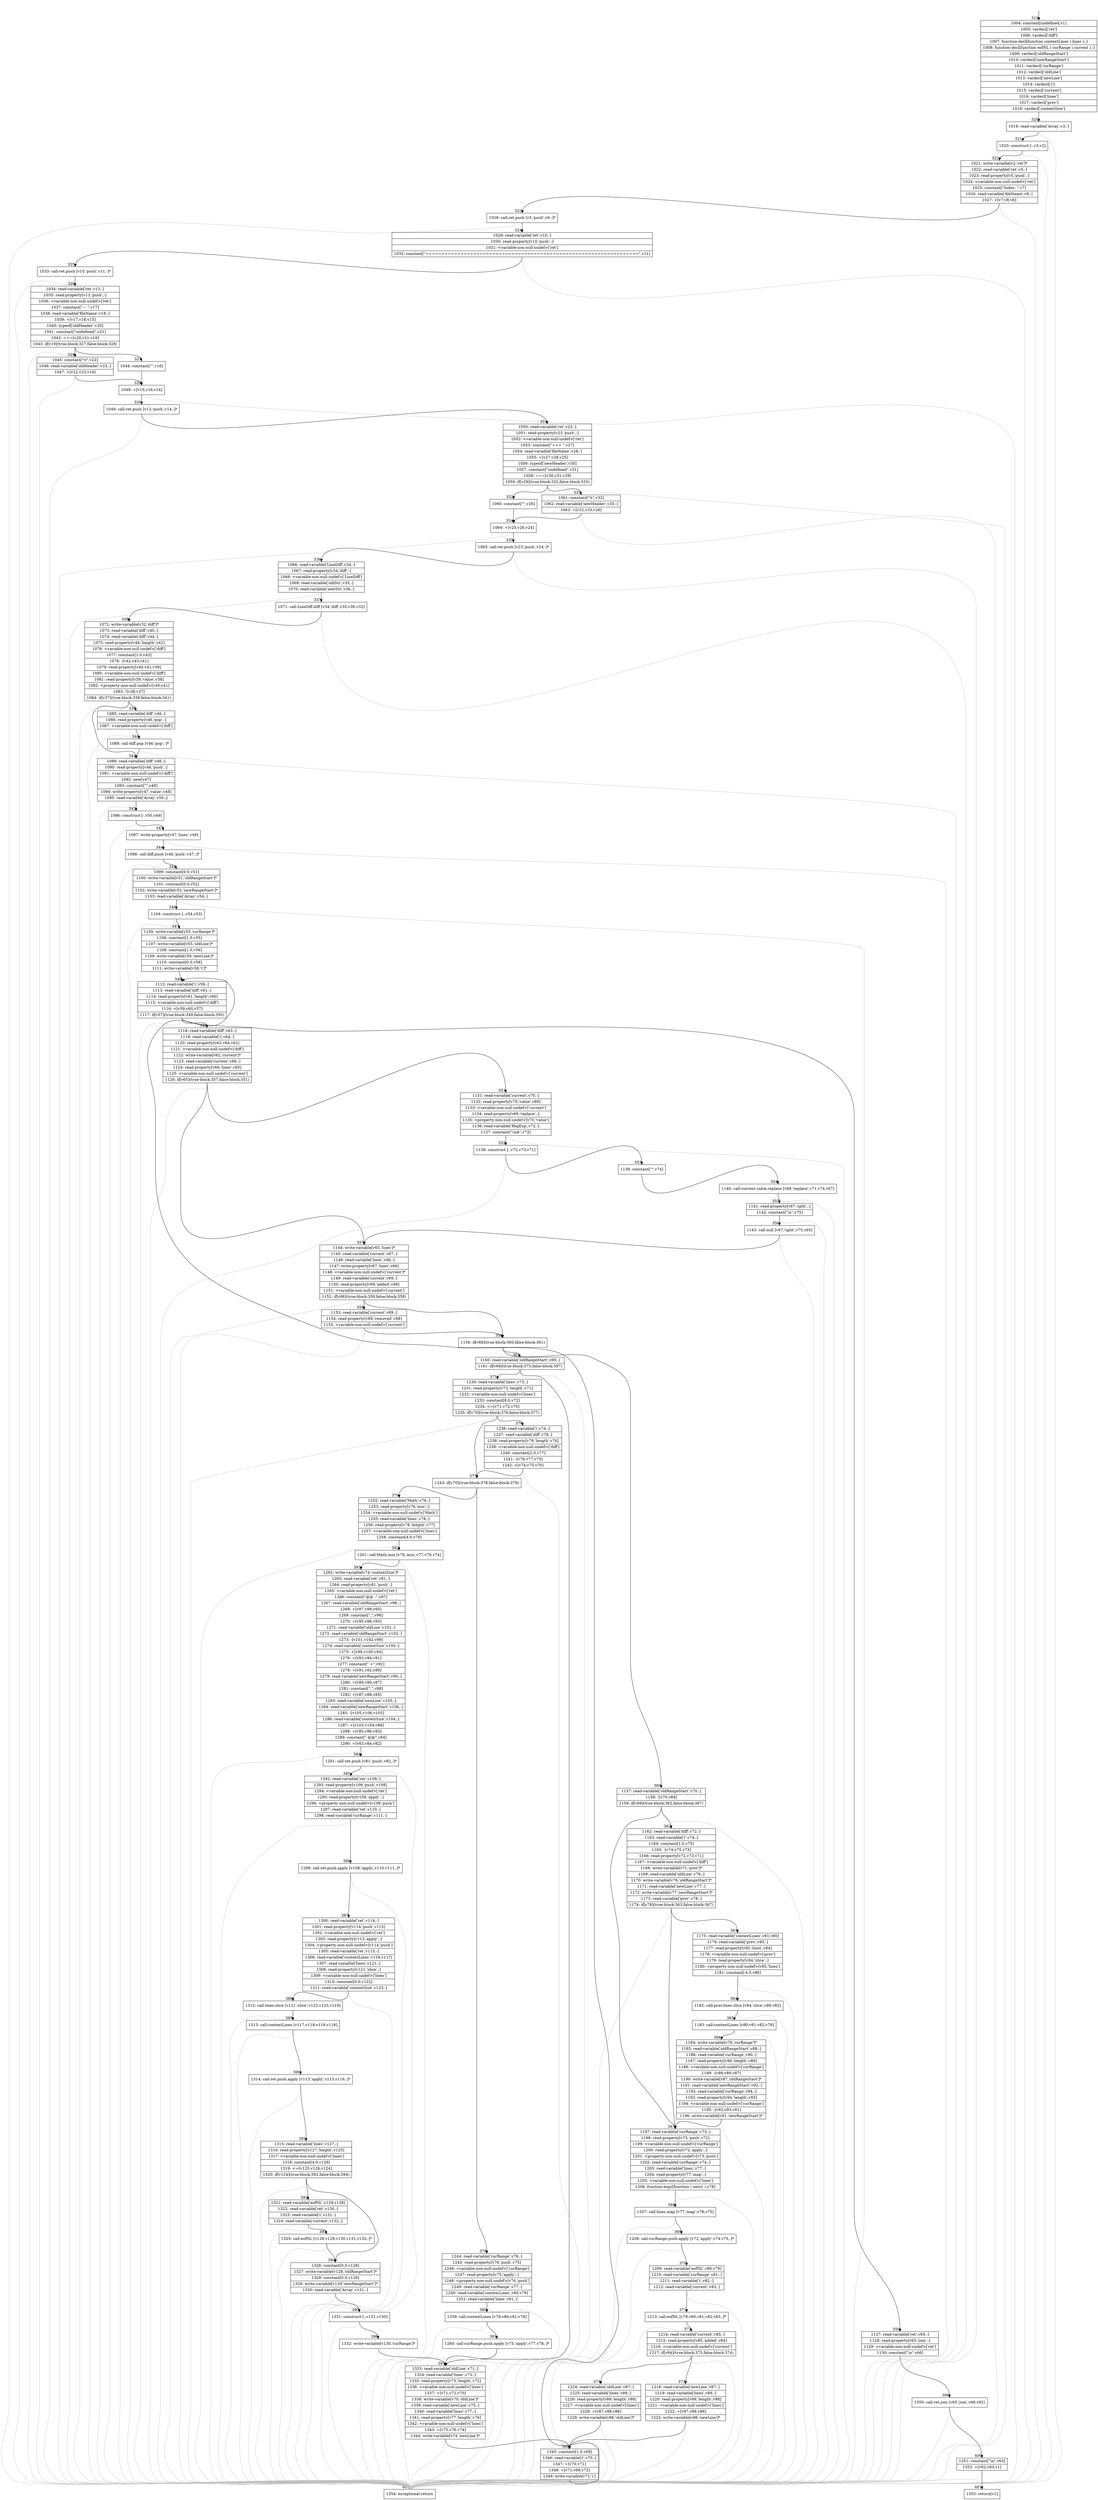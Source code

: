 digraph {
rankdir="TD"
BB_entry30[shape=none,label=""];
BB_entry30 -> BB319 [tailport=s, headport=n, headlabel="    319"]
BB319 [shape=record label="{1004: constant[undefined,v1]|1005: vardecl['ret']|1006: vardecl['diff']|1007: function-decl[function contextLines ( lines ),-]|1008: function-decl[function eofNL ( curRange i current ),-]|1009: vardecl['oldRangeStart']|1010: vardecl['newRangeStart']|1011: vardecl['curRange']|1012: vardecl['oldLine']|1013: vardecl['newLine']|1014: vardecl['i']|1015: vardecl['current']|1016: vardecl['lines']|1017: vardecl['prev']|1018: vardecl['contextSize']}" ] 
BB319 -> BB320 [tailport=s, headport=n, headlabel="      320"]
BB320 [shape=record label="{1019: read-variable['Array',v3,-]}" ] 
BB320 -> BB321 [tailport=s, headport=n, headlabel="      321"]
BB320 -> BB402 [tailport=s, headport=n, color=gray, headlabel="      402"]
BB321 [shape=record label="{1020: construct [-,v3,v2]}" ] 
BB321 -> BB322 [tailport=s, headport=n, headlabel="      322"]
BB321 -> BB402 [tailport=s, headport=n, color=gray]
BB322 [shape=record label="{1021: write-variable[v2,'ret']*|1022: read-variable['ret',v5,-]|1023: read-property[v5,'push',-]|1024: \<variable-non-null-undef\>['ret']|1025: constant[\"Index: \",v7]|1026: read-variable['fileName',v8,-]|1027: +[v7,v8,v6]}" ] 
BB322 -> BB323 [tailport=s, headport=n, headlabel="      323"]
BB322 -> BB402 [tailport=s, headport=n, color=gray]
BB323 [shape=record label="{1028: call-ret.push [v5,'push',v6,-]*}" ] 
BB323 -> BB324 [tailport=s, headport=n, headlabel="      324"]
BB323 -> BB402 [tailport=s, headport=n, color=gray]
BB324 [shape=record label="{1029: read-variable['ret',v10,-]|1030: read-property[v10,'push',-]|1031: \<variable-non-null-undef\>['ret']|1032: constant[\"===================================================================\",v11]}" ] 
BB324 -> BB325 [tailport=s, headport=n, headlabel="      325"]
BB324 -> BB402 [tailport=s, headport=n, color=gray]
BB325 [shape=record label="{1033: call-ret.push [v10,'push',v11,-]*}" ] 
BB325 -> BB326 [tailport=s, headport=n, headlabel="      326"]
BB325 -> BB402 [tailport=s, headport=n, color=gray]
BB326 [shape=record label="{1034: read-variable['ret',v13,-]|1035: read-property[v13,'push',-]|1036: \<variable-non-null-undef\>['ret']|1037: constant[\"--- \",v17]|1038: read-variable['fileName',v18,-]|1039: +[v17,v18,v15]|1040: typeof['oldHeader',v20]|1041: constant[\"undefined\",v21]|1042: ===[v20,v21,v19]|1043: if[v19](true-block:327,false-block:328)}" ] 
BB326 -> BB327 [tailport=s, headport=n, headlabel="      327"]
BB326 -> BB328 [tailport=s, headport=n, headlabel="      328"]
BB326 -> BB402 [tailport=s, headport=n, color=gray]
BB327 [shape=record label="{1044: constant[\"\",v16]}" ] 
BB327 -> BB329 [tailport=s, headport=n, headlabel="      329"]
BB328 [shape=record label="{1045: constant[\"\\t\",v22]|1046: read-variable['oldHeader',v23,-]|1047: +[v22,v23,v16]}" ] 
BB328 -> BB329 [tailport=s, headport=n]
BB328 -> BB402 [tailport=s, headport=n, color=gray]
BB329 [shape=record label="{1048: +[v15,v16,v14]}" ] 
BB329 -> BB330 [tailport=s, headport=n, headlabel="      330"]
BB329 -> BB402 [tailport=s, headport=n, color=gray]
BB330 [shape=record label="{1049: call-ret.push [v13,'push',v14,-]*}" ] 
BB330 -> BB331 [tailport=s, headport=n, headlabel="      331"]
BB330 -> BB402 [tailport=s, headport=n, color=gray]
BB331 [shape=record label="{1050: read-variable['ret',v23,-]|1051: read-property[v23,'push',-]|1052: \<variable-non-null-undef\>['ret']|1053: constant[\"+++ \",v27]|1054: read-variable['fileName',v28,-]|1055: +[v27,v28,v25]|1056: typeof['newHeader',v30]|1057: constant[\"undefined\",v31]|1058: ===[v30,v31,v29]|1059: if[v29](true-block:332,false-block:333)}" ] 
BB331 -> BB332 [tailport=s, headport=n, headlabel="      332"]
BB331 -> BB333 [tailport=s, headport=n, headlabel="      333"]
BB331 -> BB402 [tailport=s, headport=n, color=gray]
BB332 [shape=record label="{1060: constant[\"\",v26]}" ] 
BB332 -> BB334 [tailport=s, headport=n, headlabel="      334"]
BB333 [shape=record label="{1061: constant[\"\\t\",v32]|1062: read-variable['newHeader',v33,-]|1063: +[v32,v33,v26]}" ] 
BB333 -> BB334 [tailport=s, headport=n]
BB333 -> BB402 [tailport=s, headport=n, color=gray]
BB334 [shape=record label="{1064: +[v25,v26,v24]}" ] 
BB334 -> BB335 [tailport=s, headport=n, headlabel="      335"]
BB334 -> BB402 [tailport=s, headport=n, color=gray]
BB335 [shape=record label="{1065: call-ret.push [v23,'push',v24,-]*}" ] 
BB335 -> BB336 [tailport=s, headport=n, headlabel="      336"]
BB335 -> BB402 [tailport=s, headport=n, color=gray]
BB336 [shape=record label="{1066: read-variable['LineDiff',v34,-]|1067: read-property[v34,'diff',-]|1068: \<variable-non-null-undef\>['LineDiff']|1069: read-variable['oldStr',v35,-]|1070: read-variable['newStr',v36,-]}" ] 
BB336 -> BB337 [tailport=s, headport=n, headlabel="      337"]
BB336 -> BB402 [tailport=s, headport=n, color=gray]
BB337 [shape=record label="{1071: call-LineDiff.diff [v34,'diff',v35,v36,v32]}" ] 
BB337 -> BB338 [tailport=s, headport=n, headlabel="      338"]
BB337 -> BB402 [tailport=s, headport=n, color=gray]
BB338 [shape=record label="{1072: write-variable[v32,'diff']*|1073: read-variable['diff',v40,-]|1074: read-variable['diff',v44,-]|1075: read-property[v44,'length',v42]|1076: \<variable-non-null-undef\>['diff']|1077: constant[1.0,v43]|1078: -[v42,v43,v41]|1079: read-property[v40,v41,v39]|1080: \<variable-non-null-undef\>['diff']|1081: read-property[v39,'value',v38]|1082: \<property-non-null-undef\>[v40,v41]|1083: ![v38,v37]|1084: if[v37](true-block:339,false-block:341)}" ] 
BB338 -> BB339 [tailport=s, headport=n, headlabel="      339"]
BB338 -> BB341 [tailport=s, headport=n, headlabel="      341"]
BB338 -> BB402 [tailport=s, headport=n, color=gray]
BB339 [shape=record label="{1085: read-variable['diff',v46,-]|1086: read-property[v46,'pop',-]|1087: \<variable-non-null-undef\>['diff']}" ] 
BB339 -> BB340 [tailport=s, headport=n, headlabel="      340"]
BB339 -> BB402 [tailport=s, headport=n, color=gray]
BB340 [shape=record label="{1088: call-diff.pop [v46,'pop',-]*}" ] 
BB340 -> BB341 [tailport=s, headport=n]
BB340 -> BB402 [tailport=s, headport=n, color=gray]
BB341 [shape=record label="{1089: read-variable['diff',v46,-]|1090: read-property[v46,'push',-]|1091: \<variable-non-null-undef\>['diff']|1092: new[v47]|1093: constant[\"\",v48]|1094: write-property[v47,'value',v48]|1095: read-variable['Array',v50,-]}" ] 
BB341 -> BB342 [tailport=s, headport=n, headlabel="      342"]
BB341 -> BB402 [tailport=s, headport=n, color=gray]
BB342 [shape=record label="{1096: construct [-,v50,v49]}" ] 
BB342 -> BB343 [tailport=s, headport=n, headlabel="      343"]
BB342 -> BB402 [tailport=s, headport=n, color=gray]
BB343 [shape=record label="{1097: write-property[v47,'lines',v49]}" ] 
BB343 -> BB344 [tailport=s, headport=n, headlabel="      344"]
BB343 -> BB402 [tailport=s, headport=n, color=gray]
BB344 [shape=record label="{1098: call-diff.push [v46,'push',v47,-]*}" ] 
BB344 -> BB345 [tailport=s, headport=n, headlabel="      345"]
BB344 -> BB402 [tailport=s, headport=n, color=gray]
BB345 [shape=record label="{1099: constant[0.0,v51]|1100: write-variable[v51,'oldRangeStart']*|1101: constant[0.0,v52]|1102: write-variable[v52,'newRangeStart']*|1103: read-variable['Array',v54,-]}" ] 
BB345 -> BB346 [tailport=s, headport=n, headlabel="      346"]
BB345 -> BB402 [tailport=s, headport=n, color=gray]
BB346 [shape=record label="{1104: construct [-,v54,v53]}" ] 
BB346 -> BB347 [tailport=s, headport=n, headlabel="      347"]
BB346 -> BB402 [tailport=s, headport=n, color=gray]
BB347 [shape=record label="{1105: write-variable[v53,'curRange']*|1106: constant[1.0,v55]|1107: write-variable[v55,'oldLine']*|1108: constant[1.0,v56]|1109: write-variable[v56,'newLine']*|1110: constant[0.0,v58]|1111: write-variable[v58,'i']*}" ] 
BB347 -> BB348 [tailport=s, headport=n, headlabel="      348"]
BB348 [shape=record label="{1112: read-variable['i',v59,-]|1113: read-variable['diff',v61,-]|1114: read-property[v61,'length',v60]|1115: \<variable-non-null-undef\>['diff']|1116: \<[v59,v60,v57]|1117: if[v57](true-block:349,false-block:350)}" ] 
BB348 -> BB349 [tailport=s, headport=n, headlabel="      349"]
BB348 -> BB350 [tailport=s, headport=n, headlabel="      350"]
BB348 -> BB402 [tailport=s, headport=n, color=gray]
BB349 [shape=record label="{1118: read-variable['diff',v63,-]|1119: read-variable['i',v64,-]|1120: read-property[v63,v64,v62]|1121: \<variable-non-null-undef\>['diff']|1122: write-variable[v62,'current']*|1123: read-variable['current',v66,-]|1124: read-property[v66,'lines',v65]|1125: \<variable-non-null-undef\>['current']|1126: if[v65](true-block:357,false-block:351)}" ] 
BB349 -> BB357 [tailport=s, headport=n, headlabel="      357"]
BB349 -> BB351 [tailport=s, headport=n, headlabel="      351"]
BB349 -> BB402 [tailport=s, headport=n, color=gray]
BB350 [shape=record label="{1127: read-variable['ret',v65,-]|1128: read-property[v65,'join',-]|1129: \<variable-non-null-undef\>['ret']|1130: constant[\"\\n\",v66]}" ] 
BB350 -> BB399 [tailport=s, headport=n, headlabel="      399"]
BB350 -> BB402 [tailport=s, headport=n, color=gray]
BB351 [shape=record label="{1131: read-variable['current',v70,-]|1132: read-property[v70,'value',v69]|1133: \<variable-non-null-undef\>['current']|1134: read-property[v69,'replace',-]|1135: \<property-non-null-undef\>[v70,'value']|1136: read-variable['RegExp',v72,-]|1137: constant[\"\\\\n$\",v73]}" ] 
BB351 -> BB352 [tailport=s, headport=n, headlabel="      352"]
BB351 -> BB402 [tailport=s, headport=n, color=gray]
BB352 [shape=record label="{1138: construct [-,v72,v73,v71]}" ] 
BB352 -> BB353 [tailport=s, headport=n, headlabel="      353"]
BB352 -> BB402 [tailport=s, headport=n, color=gray]
BB353 [shape=record label="{1139: constant[\"\",v74]}" ] 
BB353 -> BB354 [tailport=s, headport=n, headlabel="      354"]
BB354 [shape=record label="{1140: call-current.value.replace [v69,'replace',v71,v74,v67]}" ] 
BB354 -> BB355 [tailport=s, headport=n, headlabel="      355"]
BB354 -> BB402 [tailport=s, headport=n, color=gray]
BB355 [shape=record label="{1141: read-property[v67,'split',-]|1142: constant[\"\\n\",v75]}" ] 
BB355 -> BB356 [tailport=s, headport=n, headlabel="      356"]
BB355 -> BB402 [tailport=s, headport=n, color=gray]
BB356 [shape=record label="{1143: call-null [v67,'split',v75,v65]}" ] 
BB356 -> BB357 [tailport=s, headport=n]
BB356 -> BB402 [tailport=s, headport=n, color=gray]
BB357 [shape=record label="{1144: write-variable[v65,'lines']*|1145: read-variable['current',v67,-]|1146: read-variable['lines',v66,-]|1147: write-property[v67,'lines',v66]|1148: \<variable-non-null-undef\>['current']*|1149: read-variable['current',v69,-]|1150: read-property[v69,'added',v68]|1151: \<variable-non-null-undef\>['current']|1152: if[v68](true-block:359,false-block:358)}" ] 
BB357 -> BB359 [tailport=s, headport=n, headlabel="      359"]
BB357 -> BB358 [tailport=s, headport=n, headlabel="      358"]
BB357 -> BB402 [tailport=s, headport=n, color=gray]
BB358 [shape=record label="{1153: read-variable['current',v69,-]|1154: read-property[v69,'removed',v68]|1155: \<variable-non-null-undef\>['current']}" ] 
BB358 -> BB359 [tailport=s, headport=n]
BB358 -> BB402 [tailport=s, headport=n, color=gray]
BB359 [shape=record label="{1156: if[v68](true-block:360,false-block:361)}" ] 
BB359 -> BB360 [tailport=s, headport=n, headlabel="      360"]
BB359 -> BB361 [tailport=s, headport=n, headlabel="      361"]
BB360 [shape=record label="{1157: read-variable['oldRangeStart',v70,-]|1158: ![v70,v69]|1159: if[v69](true-block:362,false-block:367)}" ] 
BB360 -> BB362 [tailport=s, headport=n, headlabel="      362"]
BB360 -> BB367 [tailport=s, headport=n, headlabel="      367"]
BB360 -> BB402 [tailport=s, headport=n, color=gray]
BB361 [shape=record label="{1160: read-variable['oldRangeStart',v69,-]|1161: if[v69](true-block:375,false-block:397)}" ] 
BB361 -> BB375 [tailport=s, headport=n, headlabel="      375"]
BB361 -> BB397 [tailport=s, headport=n, headlabel="      397"]
BB361 -> BB402 [tailport=s, headport=n, color=gray]
BB362 [shape=record label="{1162: read-variable['diff',v72,-]|1163: read-variable['i',v74,-]|1164: constant[1.0,v75]|1165: -[v74,v75,v73]|1166: read-property[v72,v73,v71]|1167: \<variable-non-null-undef\>['diff']|1168: write-variable[v71,'prev']*|1169: read-variable['oldLine',v76,-]|1170: write-variable[v76,'oldRangeStart']*|1171: read-variable['newLine',v77,-]|1172: write-variable[v77,'newRangeStart']*|1173: read-variable['prev',v78,-]|1174: if[v78](true-block:363,false-block:367)}" ] 
BB362 -> BB363 [tailport=s, headport=n, headlabel="      363"]
BB362 -> BB367 [tailport=s, headport=n]
BB362 -> BB402 [tailport=s, headport=n, color=gray]
BB363 [shape=record label="{1175: read-variable['contextLines',v81,v80]|1176: read-variable['prev',v85,-]|1177: read-property[v85,'lines',v84]|1178: \<variable-non-null-undef\>['prev']|1179: read-property[v84,'slice',-]|1180: \<property-non-null-undef\>[v85,'lines']|1181: constant[-4.0,v86]}" ] 
BB363 -> BB364 [tailport=s, headport=n, headlabel="      364"]
BB363 -> BB402 [tailport=s, headport=n, color=gray]
BB364 [shape=record label="{1182: call-prev.lines.slice [v84,'slice',v86,v82]}" ] 
BB364 -> BB365 [tailport=s, headport=n, headlabel="      365"]
BB364 -> BB402 [tailport=s, headport=n, color=gray]
BB365 [shape=record label="{1183: call-contextLines [v80,v81,v82,v79]}" ] 
BB365 -> BB366 [tailport=s, headport=n, headlabel="      366"]
BB365 -> BB402 [tailport=s, headport=n, color=gray]
BB366 [shape=record label="{1184: write-variable[v79,'curRange']*|1185: read-variable['oldRangeStart',v88,-]|1186: read-variable['curRange',v90,-]|1187: read-property[v90,'length',v89]|1188: \<variable-non-null-undef\>['curRange']|1189: -[v88,v89,v87]|1190: write-variable[v87,'oldRangeStart']*|1191: read-variable['newRangeStart',v92,-]|1192: read-variable['curRange',v94,-]|1193: read-property[v94,'length',v93]|1194: \<variable-non-null-undef\>['curRange']|1195: -[v92,v93,v91]|1196: write-variable[v91,'newRangeStart']*}" ] 
BB366 -> BB367 [tailport=s, headport=n]
BB366 -> BB402 [tailport=s, headport=n, color=gray]
BB367 [shape=record label="{1197: read-variable['curRange',v73,-]|1198: read-property[v73,'push',v72]|1199: \<variable-non-null-undef\>['curRange']|1200: read-property[v72,'apply',-]|1201: \<property-non-null-undef\>[v73,'push']|1202: read-variable['curRange',v74,-]|1203: read-variable['lines',v77,-]|1204: read-property[v77,'map',-]|1205: \<variable-non-null-undef\>['lines']|1206: function-expr[function ( entry ),v78]}" ] 
BB367 -> BB368 [tailport=s, headport=n, headlabel="      368"]
BB367 -> BB402 [tailport=s, headport=n, color=gray]
BB368 [shape=record label="{1207: call-lines.map [v77,'map',v78,v75]}" ] 
BB368 -> BB369 [tailport=s, headport=n, headlabel="      369"]
BB368 -> BB402 [tailport=s, headport=n, color=gray]
BB369 [shape=record label="{1208: call-curRange.push.apply [v72,'apply',v74,v75,-]*}" ] 
BB369 -> BB370 [tailport=s, headport=n, headlabel="      370"]
BB369 -> BB402 [tailport=s, headport=n, color=gray]
BB370 [shape=record label="{1209: read-variable['eofNL',v80,v79]|1210: read-variable['curRange',v81,-]|1211: read-variable['i',v82,-]|1212: read-variable['current',v83,-]}" ] 
BB370 -> BB371 [tailport=s, headport=n, headlabel="      371"]
BB370 -> BB402 [tailport=s, headport=n, color=gray]
BB371 [shape=record label="{1213: call-eofNL [v79,v80,v81,v82,v83,-]*}" ] 
BB371 -> BB372 [tailport=s, headport=n, headlabel="      372"]
BB371 -> BB402 [tailport=s, headport=n, color=gray]
BB372 [shape=record label="{1214: read-variable['current',v85,-]|1215: read-property[v85,'added',v84]|1216: \<variable-non-null-undef\>['current']|1217: if[v84](true-block:373,false-block:374)}" ] 
BB372 -> BB373 [tailport=s, headport=n, headlabel="      373"]
BB372 -> BB374 [tailport=s, headport=n, headlabel="      374"]
BB372 -> BB402 [tailport=s, headport=n, color=gray]
BB373 [shape=record label="{1218: read-variable['newLine',v87,-]|1219: read-variable['lines',v89,-]|1220: read-property[v89,'length',v88]|1221: \<variable-non-null-undef\>['lines']|1222: +[v87,v88,v86]|1223: write-variable[v86,'newLine']*}" ] 
BB373 -> BB398 [tailport=s, headport=n, headlabel="      398"]
BB373 -> BB402 [tailport=s, headport=n, color=gray]
BB374 [shape=record label="{1224: read-variable['oldLine',v87,-]|1225: read-variable['lines',v89,-]|1226: read-property[v89,'length',v88]|1227: \<variable-non-null-undef\>['lines']|1228: +[v87,v88,v86]|1229: write-variable[v86,'oldLine']*}" ] 
BB374 -> BB398 [tailport=s, headport=n]
BB374 -> BB402 [tailport=s, headport=n, color=gray]
BB375 [shape=record label="{1230: read-variable['lines',v73,-]|1231: read-property[v73,'length',v71]|1232: \<variable-non-null-undef\>['lines']|1233: constant[8.0,v72]|1234: \<=[v71,v72,v70]|1235: if[v70](true-block:376,false-block:377)}" ] 
BB375 -> BB377 [tailport=s, headport=n, headlabel="      377"]
BB375 -> BB376 [tailport=s, headport=n, headlabel="      376"]
BB375 -> BB402 [tailport=s, headport=n, color=gray]
BB376 [shape=record label="{1236: read-variable['i',v74,-]|1237: read-variable['diff',v78,-]|1238: read-property[v78,'length',v76]|1239: \<variable-non-null-undef\>['diff']|1240: constant[2.0,v77]|1241: -[v76,v77,v75]|1242: \<[v74,v75,v70]}" ] 
BB376 -> BB377 [tailport=s, headport=n]
BB376 -> BB402 [tailport=s, headport=n, color=gray]
BB377 [shape=record label="{1243: if[v70](true-block:378,false-block:379)}" ] 
BB377 -> BB378 [tailport=s, headport=n, headlabel="      378"]
BB377 -> BB379 [tailport=s, headport=n, headlabel="      379"]
BB378 [shape=record label="{1244: read-variable['curRange',v76,-]|1245: read-property[v76,'push',v75]|1246: \<variable-non-null-undef\>['curRange']|1247: read-property[v75,'apply',-]|1248: \<property-non-null-undef\>[v76,'push']|1249: read-variable['curRange',v77,-]|1250: read-variable['contextLines',v80,v79]|1251: read-variable['lines',v81,-]}" ] 
BB378 -> BB380 [tailport=s, headport=n, headlabel="      380"]
BB378 -> BB402 [tailport=s, headport=n, color=gray]
BB379 [shape=record label="{1252: read-variable['Math',v76,-]|1253: read-property[v76,'min',-]|1254: \<variable-non-null-undef\>['Math']|1255: read-variable['lines',v78,-]|1256: read-property[v78,'length',v77]|1257: \<variable-non-null-undef\>['lines']|1258: constant[4.0,v79]}" ] 
BB379 -> BB382 [tailport=s, headport=n, headlabel="      382"]
BB379 -> BB402 [tailport=s, headport=n, color=gray]
BB380 [shape=record label="{1259: call-contextLines [v79,v80,v81,v78]}" ] 
BB380 -> BB381 [tailport=s, headport=n, headlabel="      381"]
BB380 -> BB402 [tailport=s, headport=n, color=gray]
BB381 [shape=record label="{1260: call-curRange.push.apply [v75,'apply',v77,v78,-]*}" ] 
BB381 -> BB397 [tailport=s, headport=n]
BB381 -> BB402 [tailport=s, headport=n, color=gray]
BB382 [shape=record label="{1261: call-Math.min [v76,'min',v77,v79,v74]}" ] 
BB382 -> BB383 [tailport=s, headport=n, headlabel="      383"]
BB382 -> BB402 [tailport=s, headport=n, color=gray]
BB383 [shape=record label="{1262: write-variable[v74,'contextSize']*|1263: read-variable['ret',v81,-]|1264: read-property[v81,'push',-]|1265: \<variable-non-null-undef\>['ret']|1266: constant[\"@@ -\",v97]|1267: read-variable['oldRangeStart',v98,-]|1268: +[v97,v98,v95]|1269: constant[\",\",v96]|1270: +[v95,v96,v93]|1271: read-variable['oldLine',v101,-]|1272: read-variable['oldRangeStart',v102,-]|1273: -[v101,v102,v99]|1274: read-variable['contextSize',v100,-]|1275: +[v99,v100,v94]|1276: +[v93,v94,v91]|1277: constant[\" +\",v92]|1278: +[v91,v92,v89]|1279: read-variable['newRangeStart',v90,-]|1280: +[v89,v90,v87]|1281: constant[\",\",v88]|1282: +[v87,v88,v85]|1283: read-variable['newLine',v105,-]|1284: read-variable['newRangeStart',v106,-]|1285: -[v105,v106,v103]|1286: read-variable['contextSize',v104,-]|1287: +[v103,v104,v86]|1288: +[v85,v86,v83]|1289: constant[\" @@\",v84]|1290: +[v83,v84,v82]}" ] 
BB383 -> BB384 [tailport=s, headport=n, headlabel="      384"]
BB383 -> BB402 [tailport=s, headport=n, color=gray]
BB384 [shape=record label="{1291: call-ret.push [v81,'push',v82,-]*}" ] 
BB384 -> BB385 [tailport=s, headport=n, headlabel="      385"]
BB384 -> BB402 [tailport=s, headport=n, color=gray]
BB385 [shape=record label="{1292: read-variable['ret',v109,-]|1293: read-property[v109,'push',v108]|1294: \<variable-non-null-undef\>['ret']|1295: read-property[v108,'apply',-]|1296: \<property-non-null-undef\>[v109,'push']|1297: read-variable['ret',v110,-]|1298: read-variable['curRange',v111,-]}" ] 
BB385 -> BB386 [tailport=s, headport=n, headlabel="      386"]
BB385 -> BB402 [tailport=s, headport=n, color=gray]
BB386 [shape=record label="{1299: call-ret.push.apply [v108,'apply',v110,v111,-]*}" ] 
BB386 -> BB387 [tailport=s, headport=n, headlabel="      387"]
BB386 -> BB402 [tailport=s, headport=n, color=gray]
BB387 [shape=record label="{1300: read-variable['ret',v114,-]|1301: read-property[v114,'push',v113]|1302: \<variable-non-null-undef\>['ret']|1303: read-property[v113,'apply',-]|1304: \<property-non-null-undef\>[v114,'push']|1305: read-variable['ret',v115,-]|1306: read-variable['contextLines',v118,v117]|1307: read-variable['lines',v121,-]|1308: read-property[v121,'slice',-]|1309: \<variable-non-null-undef\>['lines']|1310: constant[0.0,v122]|1311: read-variable['contextSize',v123,-]}" ] 
BB387 -> BB388 [tailport=s, headport=n, headlabel="      388"]
BB387 -> BB402 [tailport=s, headport=n, color=gray]
BB388 [shape=record label="{1312: call-lines.slice [v121,'slice',v122,v123,v119]}" ] 
BB388 -> BB389 [tailport=s, headport=n, headlabel="      389"]
BB388 -> BB402 [tailport=s, headport=n, color=gray]
BB389 [shape=record label="{1313: call-contextLines [v117,v118,v119,v116]}" ] 
BB389 -> BB390 [tailport=s, headport=n, headlabel="      390"]
BB389 -> BB402 [tailport=s, headport=n, color=gray]
BB390 [shape=record label="{1314: call-ret.push.apply [v113,'apply',v115,v116,-]*}" ] 
BB390 -> BB391 [tailport=s, headport=n, headlabel="      391"]
BB390 -> BB402 [tailport=s, headport=n, color=gray]
BB391 [shape=record label="{1315: read-variable['lines',v127,-]|1316: read-property[v127,'length',v125]|1317: \<variable-non-null-undef\>['lines']|1318: constant[4.0,v126]|1319: \<=[v125,v126,v124]|1320: if[v124](true-block:392,false-block:394)}" ] 
BB391 -> BB392 [tailport=s, headport=n, headlabel="      392"]
BB391 -> BB394 [tailport=s, headport=n, headlabel="      394"]
BB391 -> BB402 [tailport=s, headport=n, color=gray]
BB392 [shape=record label="{1321: read-variable['eofNL',v129,v128]|1322: read-variable['ret',v130,-]|1323: read-variable['i',v131,-]|1324: read-variable['current',v132,-]}" ] 
BB392 -> BB393 [tailport=s, headport=n, headlabel="      393"]
BB392 -> BB402 [tailport=s, headport=n, color=gray]
BB393 [shape=record label="{1325: call-eofNL [v128,v129,v130,v131,v132,-]*}" ] 
BB393 -> BB394 [tailport=s, headport=n]
BB393 -> BB402 [tailport=s, headport=n, color=gray]
BB394 [shape=record label="{1326: constant[0.0,v128]|1327: write-variable[v128,'oldRangeStart']*|1328: constant[0.0,v129]|1329: write-variable[v129,'newRangeStart']*|1330: read-variable['Array',v131,-]}" ] 
BB394 -> BB395 [tailport=s, headport=n, headlabel="      395"]
BB394 -> BB402 [tailport=s, headport=n, color=gray]
BB395 [shape=record label="{1331: construct [-,v131,v130]}" ] 
BB395 -> BB396 [tailport=s, headport=n, headlabel="      396"]
BB395 -> BB402 [tailport=s, headport=n, color=gray]
BB396 [shape=record label="{1332: write-variable[v130,'curRange']*}" ] 
BB396 -> BB397 [tailport=s, headport=n]
BB397 [shape=record label="{1333: read-variable['oldLine',v71,-]|1334: read-variable['lines',v73,-]|1335: read-property[v73,'length',v72]|1336: \<variable-non-null-undef\>['lines']|1337: +[v71,v72,v70]|1338: write-variable[v70,'oldLine']*|1339: read-variable['newLine',v75,-]|1340: read-variable['lines',v77,-]|1341: read-property[v77,'length',v76]|1342: \<variable-non-null-undef\>['lines']|1343: +[v75,v76,v74]|1344: write-variable[v74,'newLine']*}" ] 
BB397 -> BB398 [tailport=s, headport=n]
BB397 -> BB402 [tailport=s, headport=n, color=gray]
BB398 [shape=record label="{1345: constant[1.0,v69]|1346: read-variable['i',v70,-]|1347: +[v70,v71]|1348: +[v71,v69,v72]|1349: write-variable[v72,'i']}" ] 
BB398 -> BB348 [tailport=s, headport=n]
BB398 -> BB402 [tailport=s, headport=n, color=gray]
BB399 [shape=record label="{1350: call-ret.join [v65,'join',v66,v62]}" ] 
BB399 -> BB400 [tailport=s, headport=n, headlabel="      400"]
BB399 -> BB402 [tailport=s, headport=n, color=gray]
BB400 [shape=record label="{1351: constant[\"\\n\",v63]|1352: +[v62,v63,v1]}" ] 
BB400 -> BB401 [tailport=s, headport=n, headlabel="      401"]
BB400 -> BB402 [tailport=s, headport=n, color=gray]
BB401 [shape=record label="{1353: return[v1]}" ] 
BB402 [shape=record label="{1354: exceptional-return}" ] 
//#$~ 336
}
